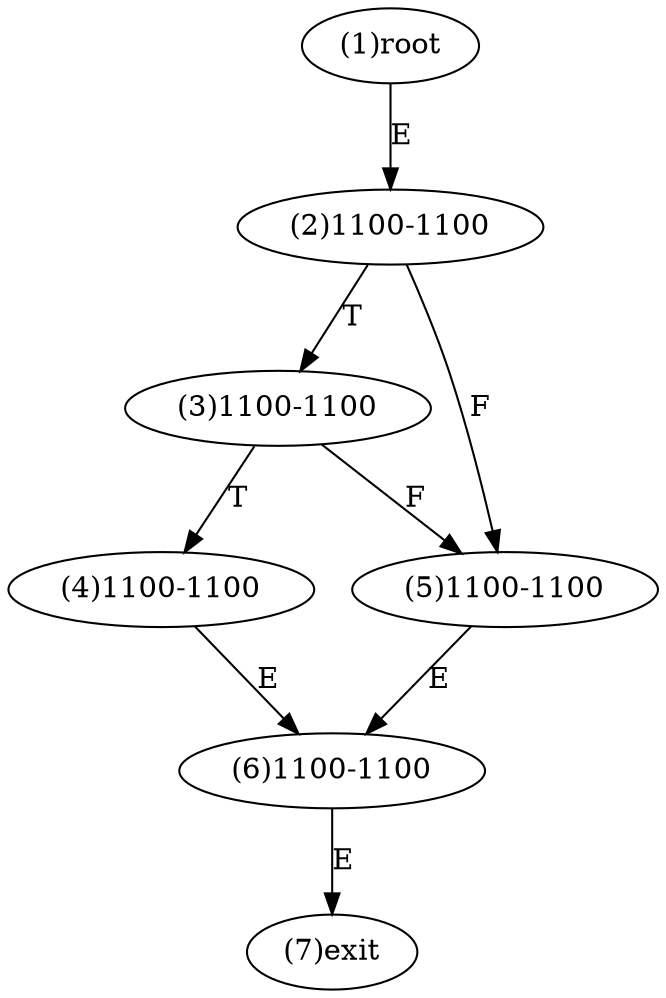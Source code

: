 digraph "" { 
1[ label="(1)root"];
2[ label="(2)1100-1100"];
3[ label="(3)1100-1100"];
4[ label="(4)1100-1100"];
5[ label="(5)1100-1100"];
6[ label="(6)1100-1100"];
7[ label="(7)exit"];
1->2[ label="E"];
2->5[ label="F"];
2->3[ label="T"];
3->5[ label="F"];
3->4[ label="T"];
4->6[ label="E"];
5->6[ label="E"];
6->7[ label="E"];
}